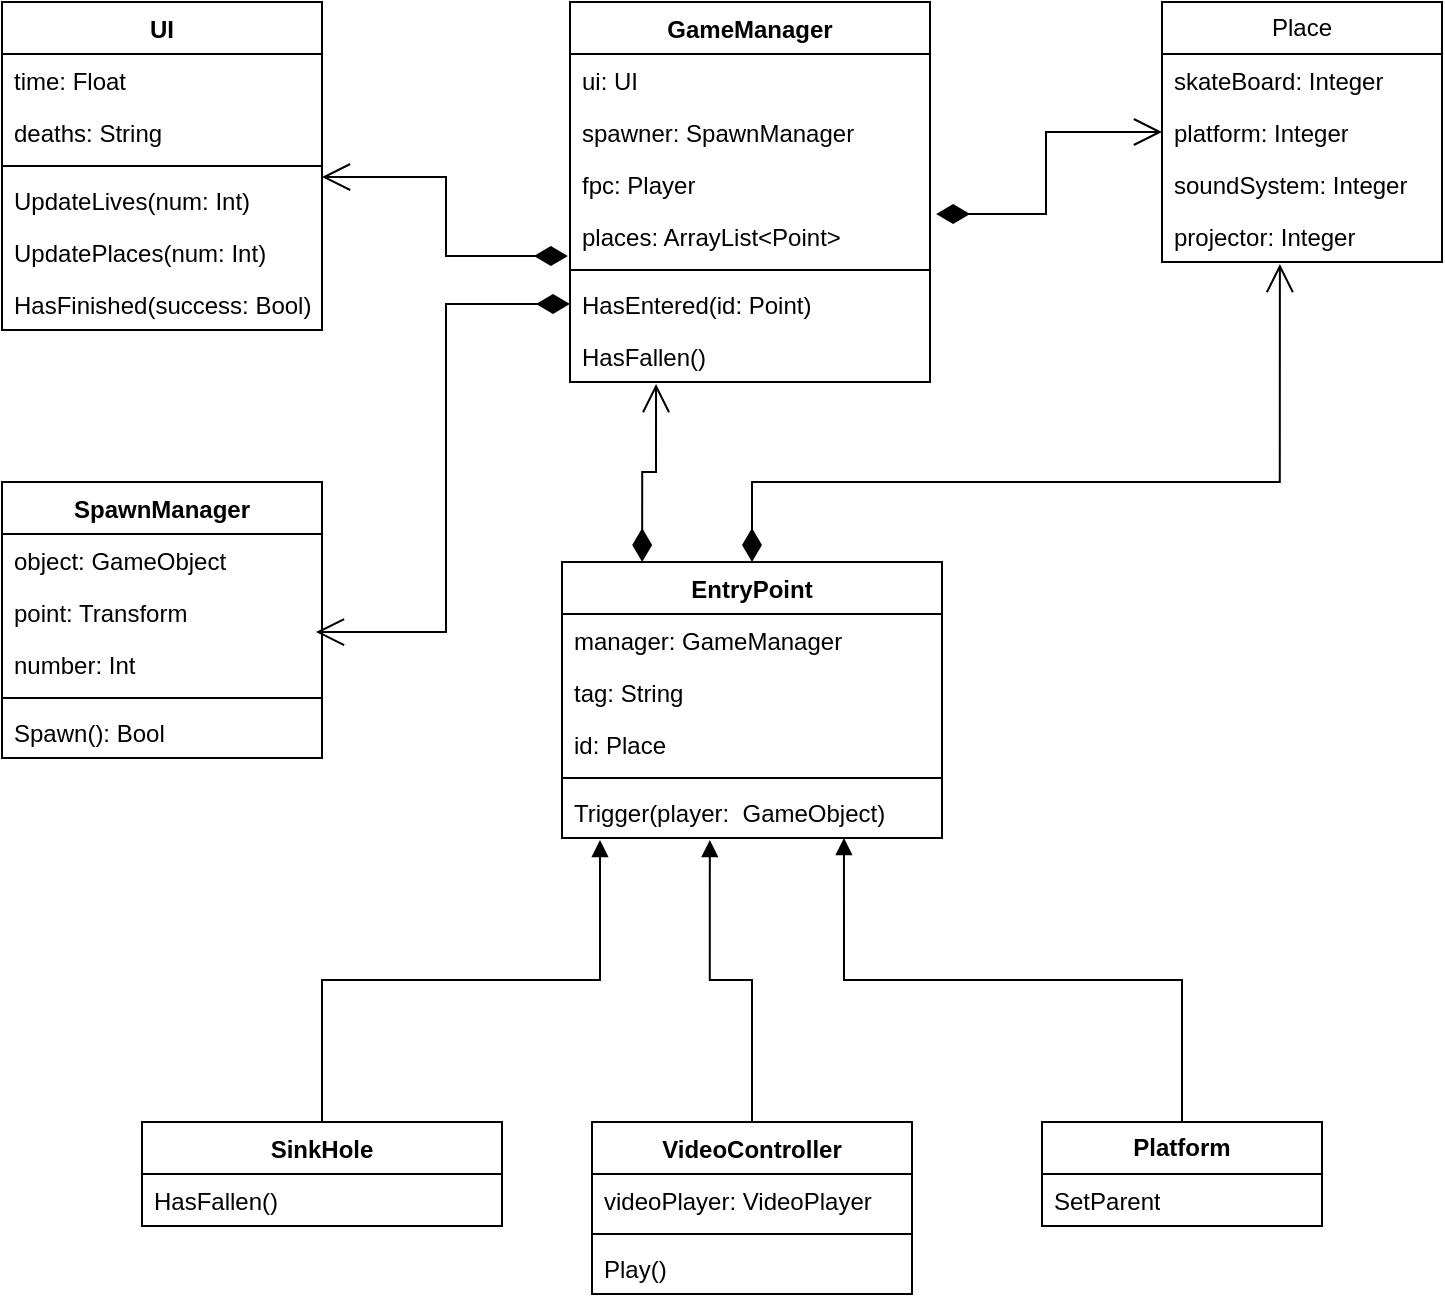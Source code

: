 <mxfile version="21.3.2" type="device">
  <diagram id="C5RBs43oDa-KdzZeNtuy" name="Page-1">
    <mxGraphModel dx="1364" dy="771" grid="1" gridSize="10" guides="1" tooltips="1" connect="1" arrows="1" fold="1" page="1" pageScale="1" pageWidth="827" pageHeight="1169" math="0" shadow="0">
      <root>
        <mxCell id="WIyWlLk6GJQsqaUBKTNV-0" />
        <mxCell id="WIyWlLk6GJQsqaUBKTNV-1" parent="WIyWlLk6GJQsqaUBKTNV-0" />
        <mxCell id="JB0OHLF_PQX5_Ms-vBhY-0" value="GameManager" style="swimlane;fontStyle=1;align=center;verticalAlign=top;childLayout=stackLayout;horizontal=1;startSize=26;horizontalStack=0;resizeParent=1;resizeParentMax=0;resizeLast=0;collapsible=1;marginBottom=0;whiteSpace=wrap;html=1;" parent="WIyWlLk6GJQsqaUBKTNV-1" vertex="1">
          <mxGeometry x="324" y="160" width="180" height="190" as="geometry" />
        </mxCell>
        <mxCell id="FYpoJVexXMHuzXFk1xqA-6" value="ui: UI" style="text;strokeColor=none;fillColor=none;align=left;verticalAlign=top;spacingLeft=4;spacingRight=4;overflow=hidden;rotatable=0;points=[[0,0.5],[1,0.5]];portConstraint=eastwest;whiteSpace=wrap;html=1;" parent="JB0OHLF_PQX5_Ms-vBhY-0" vertex="1">
          <mxGeometry y="26" width="180" height="26" as="geometry" />
        </mxCell>
        <mxCell id="FYpoJVexXMHuzXFk1xqA-15" value="spawner: SpawnManager" style="text;strokeColor=none;fillColor=none;align=left;verticalAlign=top;spacingLeft=4;spacingRight=4;overflow=hidden;rotatable=0;points=[[0,0.5],[1,0.5]];portConstraint=eastwest;whiteSpace=wrap;html=1;" parent="JB0OHLF_PQX5_Ms-vBhY-0" vertex="1">
          <mxGeometry y="52" width="180" height="26" as="geometry" />
        </mxCell>
        <mxCell id="gPx-W2Bu9haPz5_YJHSo-23" value="fpc: Player" style="text;strokeColor=none;fillColor=none;align=left;verticalAlign=top;spacingLeft=4;spacingRight=4;overflow=hidden;rotatable=0;points=[[0,0.5],[1,0.5]];portConstraint=eastwest;whiteSpace=wrap;html=1;" vertex="1" parent="JB0OHLF_PQX5_Ms-vBhY-0">
          <mxGeometry y="78" width="180" height="26" as="geometry" />
        </mxCell>
        <mxCell id="JB0OHLF_PQX5_Ms-vBhY-3" value="places: ArrayList&amp;lt;Point&amp;gt;" style="text;strokeColor=none;fillColor=none;align=left;verticalAlign=top;spacingLeft=4;spacingRight=4;overflow=hidden;rotatable=0;points=[[0,0.5],[1,0.5]];portConstraint=eastwest;whiteSpace=wrap;html=1;" parent="JB0OHLF_PQX5_Ms-vBhY-0" vertex="1">
          <mxGeometry y="104" width="180" height="26" as="geometry" />
        </mxCell>
        <mxCell id="JB0OHLF_PQX5_Ms-vBhY-2" value="" style="line;strokeWidth=1;fillColor=none;align=left;verticalAlign=middle;spacingTop=-1;spacingLeft=3;spacingRight=3;rotatable=0;labelPosition=right;points=[];portConstraint=eastwest;strokeColor=inherit;" parent="JB0OHLF_PQX5_Ms-vBhY-0" vertex="1">
          <mxGeometry y="130" width="180" height="8" as="geometry" />
        </mxCell>
        <mxCell id="JB0OHLF_PQX5_Ms-vBhY-5" value="HasEntered(id: Point)" style="text;strokeColor=none;fillColor=none;align=left;verticalAlign=top;spacingLeft=4;spacingRight=4;overflow=hidden;rotatable=0;points=[[0,0.5],[1,0.5]];portConstraint=eastwest;whiteSpace=wrap;html=1;" parent="JB0OHLF_PQX5_Ms-vBhY-0" vertex="1">
          <mxGeometry y="138" width="180" height="26" as="geometry" />
        </mxCell>
        <mxCell id="JB0OHLF_PQX5_Ms-vBhY-18" value="HasFallen()" style="text;strokeColor=none;fillColor=none;align=left;verticalAlign=top;spacingLeft=4;spacingRight=4;overflow=hidden;rotatable=0;points=[[0,0.5],[1,0.5]];portConstraint=eastwest;whiteSpace=wrap;html=1;" parent="JB0OHLF_PQX5_Ms-vBhY-0" vertex="1">
          <mxGeometry y="164" width="180" height="26" as="geometry" />
        </mxCell>
        <mxCell id="JB0OHLF_PQX5_Ms-vBhY-6" value="SinkHole" style="swimlane;fontStyle=1;align=center;verticalAlign=top;childLayout=stackLayout;horizontal=1;startSize=26;horizontalStack=0;resizeParent=1;resizeParentMax=0;resizeLast=0;collapsible=1;marginBottom=0;whiteSpace=wrap;html=1;" parent="WIyWlLk6GJQsqaUBKTNV-1" vertex="1">
          <mxGeometry x="110" y="720" width="180" height="52" as="geometry" />
        </mxCell>
        <mxCell id="JB0OHLF_PQX5_Ms-vBhY-7" value="HasFallen()" style="text;strokeColor=none;fillColor=none;align=left;verticalAlign=top;spacingLeft=4;spacingRight=4;overflow=hidden;rotatable=0;points=[[0,0.5],[1,0.5]];portConstraint=eastwest;whiteSpace=wrap;html=1;" parent="JB0OHLF_PQX5_Ms-vBhY-6" vertex="1">
          <mxGeometry y="26" width="180" height="26" as="geometry" />
        </mxCell>
        <mxCell id="JB0OHLF_PQX5_Ms-vBhY-12" value="EntryPoint" style="swimlane;fontStyle=1;align=center;verticalAlign=top;childLayout=stackLayout;horizontal=1;startSize=26;horizontalStack=0;resizeParent=1;resizeParentMax=0;resizeLast=0;collapsible=1;marginBottom=0;whiteSpace=wrap;html=1;" parent="WIyWlLk6GJQsqaUBKTNV-1" vertex="1">
          <mxGeometry x="320" y="440" width="190" height="138" as="geometry" />
        </mxCell>
        <mxCell id="JB0OHLF_PQX5_Ms-vBhY-13" value="manager: GameManager" style="text;strokeColor=none;fillColor=none;align=left;verticalAlign=top;spacingLeft=4;spacingRight=4;overflow=hidden;rotatable=0;points=[[0,0.5],[1,0.5]];portConstraint=eastwest;whiteSpace=wrap;html=1;" parent="JB0OHLF_PQX5_Ms-vBhY-12" vertex="1">
          <mxGeometry y="26" width="190" height="26" as="geometry" />
        </mxCell>
        <mxCell id="gPx-W2Bu9haPz5_YJHSo-0" value="tag: String" style="text;strokeColor=none;fillColor=none;align=left;verticalAlign=top;spacingLeft=4;spacingRight=4;overflow=hidden;rotatable=0;points=[[0,0.5],[1,0.5]];portConstraint=eastwest;whiteSpace=wrap;html=1;" vertex="1" parent="JB0OHLF_PQX5_Ms-vBhY-12">
          <mxGeometry y="52" width="190" height="26" as="geometry" />
        </mxCell>
        <mxCell id="JB0OHLF_PQX5_Ms-vBhY-19" value="id: Place" style="text;strokeColor=none;fillColor=none;align=left;verticalAlign=top;spacingLeft=4;spacingRight=4;overflow=hidden;rotatable=0;points=[[0,0.5],[1,0.5]];portConstraint=eastwest;whiteSpace=wrap;html=1;" parent="JB0OHLF_PQX5_Ms-vBhY-12" vertex="1">
          <mxGeometry y="78" width="190" height="26" as="geometry" />
        </mxCell>
        <mxCell id="JB0OHLF_PQX5_Ms-vBhY-14" value="" style="line;strokeWidth=1;fillColor=none;align=left;verticalAlign=middle;spacingTop=-1;spacingLeft=3;spacingRight=3;rotatable=0;labelPosition=right;points=[];portConstraint=eastwest;strokeColor=inherit;" parent="JB0OHLF_PQX5_Ms-vBhY-12" vertex="1">
          <mxGeometry y="104" width="190" height="8" as="geometry" />
        </mxCell>
        <mxCell id="JB0OHLF_PQX5_Ms-vBhY-15" value="Trigger(player:&amp;nbsp; GameObject)" style="text;strokeColor=none;fillColor=none;align=left;verticalAlign=top;spacingLeft=4;spacingRight=4;overflow=hidden;rotatable=0;points=[[0,0.5],[1,0.5]];portConstraint=eastwest;whiteSpace=wrap;html=1;" parent="JB0OHLF_PQX5_Ms-vBhY-12" vertex="1">
          <mxGeometry y="112" width="190" height="26" as="geometry" />
        </mxCell>
        <mxCell id="JB0OHLF_PQX5_Ms-vBhY-16" value="" style="endArrow=open;html=1;endSize=12;startArrow=diamondThin;startSize=14;startFill=1;edgeStyle=orthogonalEdgeStyle;align=left;verticalAlign=bottom;rounded=0;exitX=0.211;exitY=0;exitDx=0;exitDy=0;exitPerimeter=0;entryX=0.239;entryY=1.038;entryDx=0;entryDy=0;entryPerimeter=0;" parent="WIyWlLk6GJQsqaUBKTNV-1" source="JB0OHLF_PQX5_Ms-vBhY-12" target="JB0OHLF_PQX5_Ms-vBhY-18" edge="1">
          <mxGeometry x="-1" y="3" relative="1" as="geometry">
            <mxPoint x="330" y="370" as="sourcePoint" />
            <mxPoint x="430" y="360" as="targetPoint" />
          </mxGeometry>
        </mxCell>
        <mxCell id="JB0OHLF_PQX5_Ms-vBhY-22" value="Place" style="swimlane;fontStyle=0;childLayout=stackLayout;horizontal=1;startSize=26;fillColor=none;horizontalStack=0;resizeParent=1;resizeParentMax=0;resizeLast=0;collapsible=1;marginBottom=0;whiteSpace=wrap;html=1;" parent="WIyWlLk6GJQsqaUBKTNV-1" vertex="1">
          <mxGeometry x="620" y="160" width="140" height="130" as="geometry" />
        </mxCell>
        <mxCell id="JB0OHLF_PQX5_Ms-vBhY-23" value="skateBoard: Integer" style="text;strokeColor=none;fillColor=none;align=left;verticalAlign=top;spacingLeft=4;spacingRight=4;overflow=hidden;rotatable=0;points=[[0,0.5],[1,0.5]];portConstraint=eastwest;whiteSpace=wrap;html=1;" parent="JB0OHLF_PQX5_Ms-vBhY-22" vertex="1">
          <mxGeometry y="26" width="140" height="26" as="geometry" />
        </mxCell>
        <mxCell id="JB0OHLF_PQX5_Ms-vBhY-24" value="platform: Integer" style="text;strokeColor=none;fillColor=none;align=left;verticalAlign=top;spacingLeft=4;spacingRight=4;overflow=hidden;rotatable=0;points=[[0,0.5],[1,0.5]];portConstraint=eastwest;whiteSpace=wrap;html=1;" parent="JB0OHLF_PQX5_Ms-vBhY-22" vertex="1">
          <mxGeometry y="52" width="140" height="26" as="geometry" />
        </mxCell>
        <mxCell id="JB0OHLF_PQX5_Ms-vBhY-27" value="soundSystem: Integer" style="text;strokeColor=none;fillColor=none;align=left;verticalAlign=top;spacingLeft=4;spacingRight=4;overflow=hidden;rotatable=0;points=[[0,0.5],[1,0.5]];portConstraint=eastwest;whiteSpace=wrap;html=1;" parent="JB0OHLF_PQX5_Ms-vBhY-22" vertex="1">
          <mxGeometry y="78" width="140" height="26" as="geometry" />
        </mxCell>
        <mxCell id="JB0OHLF_PQX5_Ms-vBhY-31" value="projector: Integer" style="text;strokeColor=none;fillColor=none;align=left;verticalAlign=top;spacingLeft=4;spacingRight=4;overflow=hidden;rotatable=0;points=[[0,0.5],[1,0.5]];portConstraint=eastwest;whiteSpace=wrap;html=1;" parent="JB0OHLF_PQX5_Ms-vBhY-22" vertex="1">
          <mxGeometry y="104" width="140" height="26" as="geometry" />
        </mxCell>
        <mxCell id="JB0OHLF_PQX5_Ms-vBhY-32" value="" style="endArrow=open;html=1;endSize=12;startArrow=diamondThin;startSize=14;startFill=1;edgeStyle=orthogonalEdgeStyle;align=left;verticalAlign=bottom;rounded=0;exitX=0.5;exitY=0;exitDx=0;exitDy=0;entryX=0.421;entryY=1.038;entryDx=0;entryDy=0;entryPerimeter=0;" parent="WIyWlLk6GJQsqaUBKTNV-1" source="JB0OHLF_PQX5_Ms-vBhY-12" target="JB0OHLF_PQX5_Ms-vBhY-31" edge="1">
          <mxGeometry x="-1" y="3" relative="1" as="geometry">
            <mxPoint x="590" y="499" as="sourcePoint" />
            <mxPoint x="519" y="256" as="targetPoint" />
            <Array as="points">
              <mxPoint x="415" y="400" />
              <mxPoint x="679" y="400" />
            </Array>
          </mxGeometry>
        </mxCell>
        <mxCell id="FYpoJVexXMHuzXFk1xqA-0" value="UI" style="swimlane;fontStyle=1;align=center;verticalAlign=top;childLayout=stackLayout;horizontal=1;startSize=26;horizontalStack=0;resizeParent=1;resizeParentMax=0;resizeLast=0;collapsible=1;marginBottom=0;whiteSpace=wrap;html=1;" parent="WIyWlLk6GJQsqaUBKTNV-1" vertex="1">
          <mxGeometry x="40" y="160" width="160" height="164" as="geometry" />
        </mxCell>
        <mxCell id="FYpoJVexXMHuzXFk1xqA-1" value="time: Float&lt;br&gt;" style="text;strokeColor=none;fillColor=none;align=left;verticalAlign=top;spacingLeft=4;spacingRight=4;overflow=hidden;rotatable=0;points=[[0,0.5],[1,0.5]];portConstraint=eastwest;whiteSpace=wrap;html=1;" parent="FYpoJVexXMHuzXFk1xqA-0" vertex="1">
          <mxGeometry y="26" width="160" height="26" as="geometry" />
        </mxCell>
        <mxCell id="FYpoJVexXMHuzXFk1xqA-4" value="deaths: String" style="text;strokeColor=none;fillColor=none;align=left;verticalAlign=top;spacingLeft=4;spacingRight=4;overflow=hidden;rotatable=0;points=[[0,0.5],[1,0.5]];portConstraint=eastwest;whiteSpace=wrap;html=1;" parent="FYpoJVexXMHuzXFk1xqA-0" vertex="1">
          <mxGeometry y="52" width="160" height="26" as="geometry" />
        </mxCell>
        <mxCell id="FYpoJVexXMHuzXFk1xqA-2" value="" style="line;strokeWidth=1;fillColor=none;align=left;verticalAlign=middle;spacingTop=-1;spacingLeft=3;spacingRight=3;rotatable=0;labelPosition=right;points=[];portConstraint=eastwest;strokeColor=inherit;" parent="FYpoJVexXMHuzXFk1xqA-0" vertex="1">
          <mxGeometry y="78" width="160" height="8" as="geometry" />
        </mxCell>
        <mxCell id="FYpoJVexXMHuzXFk1xqA-3" value="UpdateLives(num: Int)" style="text;strokeColor=none;fillColor=none;align=left;verticalAlign=top;spacingLeft=4;spacingRight=4;overflow=hidden;rotatable=0;points=[[0,0.5],[1,0.5]];portConstraint=eastwest;whiteSpace=wrap;html=1;" parent="FYpoJVexXMHuzXFk1xqA-0" vertex="1">
          <mxGeometry y="86" width="160" height="26" as="geometry" />
        </mxCell>
        <mxCell id="FYpoJVexXMHuzXFk1xqA-16" value="UpdatePlaces(num: Int)" style="text;strokeColor=none;fillColor=none;align=left;verticalAlign=top;spacingLeft=4;spacingRight=4;overflow=hidden;rotatable=0;points=[[0,0.5],[1,0.5]];portConstraint=eastwest;whiteSpace=wrap;html=1;" parent="FYpoJVexXMHuzXFk1xqA-0" vertex="1">
          <mxGeometry y="112" width="160" height="26" as="geometry" />
        </mxCell>
        <mxCell id="FYpoJVexXMHuzXFk1xqA-5" value="HasFinished(success: Bool)" style="text;strokeColor=none;fillColor=none;align=left;verticalAlign=top;spacingLeft=4;spacingRight=4;overflow=hidden;rotatable=0;points=[[0,0.5],[1,0.5]];portConstraint=eastwest;whiteSpace=wrap;html=1;" parent="FYpoJVexXMHuzXFk1xqA-0" vertex="1">
          <mxGeometry y="138" width="160" height="26" as="geometry" />
        </mxCell>
        <mxCell id="FYpoJVexXMHuzXFk1xqA-8" value="SpawnManager" style="swimlane;fontStyle=1;align=center;verticalAlign=top;childLayout=stackLayout;horizontal=1;startSize=26;horizontalStack=0;resizeParent=1;resizeParentMax=0;resizeLast=0;collapsible=1;marginBottom=0;whiteSpace=wrap;html=1;" parent="WIyWlLk6GJQsqaUBKTNV-1" vertex="1">
          <mxGeometry x="40" y="400" width="160" height="138" as="geometry" />
        </mxCell>
        <mxCell id="FYpoJVexXMHuzXFk1xqA-9" value="object: GameObject" style="text;strokeColor=none;fillColor=none;align=left;verticalAlign=top;spacingLeft=4;spacingRight=4;overflow=hidden;rotatable=0;points=[[0,0.5],[1,0.5]];portConstraint=eastwest;whiteSpace=wrap;html=1;" parent="FYpoJVexXMHuzXFk1xqA-8" vertex="1">
          <mxGeometry y="26" width="160" height="26" as="geometry" />
        </mxCell>
        <mxCell id="FYpoJVexXMHuzXFk1xqA-12" value="point: Transform&lt;br&gt;" style="text;strokeColor=none;fillColor=none;align=left;verticalAlign=top;spacingLeft=4;spacingRight=4;overflow=hidden;rotatable=0;points=[[0,0.5],[1,0.5]];portConstraint=eastwest;whiteSpace=wrap;html=1;" parent="FYpoJVexXMHuzXFk1xqA-8" vertex="1">
          <mxGeometry y="52" width="160" height="26" as="geometry" />
        </mxCell>
        <mxCell id="FYpoJVexXMHuzXFk1xqA-13" value="number: Int&lt;span style=&quot;white-space: pre;&quot;&gt;	&lt;/span&gt;" style="text;strokeColor=none;fillColor=none;align=left;verticalAlign=top;spacingLeft=4;spacingRight=4;overflow=hidden;rotatable=0;points=[[0,0.5],[1,0.5]];portConstraint=eastwest;whiteSpace=wrap;html=1;" parent="FYpoJVexXMHuzXFk1xqA-8" vertex="1">
          <mxGeometry y="78" width="160" height="26" as="geometry" />
        </mxCell>
        <mxCell id="FYpoJVexXMHuzXFk1xqA-10" value="" style="line;strokeWidth=1;fillColor=none;align=left;verticalAlign=middle;spacingTop=-1;spacingLeft=3;spacingRight=3;rotatable=0;labelPosition=right;points=[];portConstraint=eastwest;strokeColor=inherit;" parent="FYpoJVexXMHuzXFk1xqA-8" vertex="1">
          <mxGeometry y="104" width="160" height="8" as="geometry" />
        </mxCell>
        <mxCell id="FYpoJVexXMHuzXFk1xqA-11" value="Spawn(): Bool" style="text;strokeColor=none;fillColor=none;align=left;verticalAlign=top;spacingLeft=4;spacingRight=4;overflow=hidden;rotatable=0;points=[[0,0.5],[1,0.5]];portConstraint=eastwest;whiteSpace=wrap;html=1;" parent="FYpoJVexXMHuzXFk1xqA-8" vertex="1">
          <mxGeometry y="112" width="160" height="26" as="geometry" />
        </mxCell>
        <mxCell id="gPx-W2Bu9haPz5_YJHSo-1" value="VideoController" style="swimlane;fontStyle=1;align=center;verticalAlign=top;childLayout=stackLayout;horizontal=1;startSize=26;horizontalStack=0;resizeParent=1;resizeParentMax=0;resizeLast=0;collapsible=1;marginBottom=0;whiteSpace=wrap;html=1;" vertex="1" parent="WIyWlLk6GJQsqaUBKTNV-1">
          <mxGeometry x="335" y="720" width="160" height="86" as="geometry" />
        </mxCell>
        <mxCell id="gPx-W2Bu9haPz5_YJHSo-2" value="videoPlayer: VideoPlayer" style="text;strokeColor=none;fillColor=none;align=left;verticalAlign=top;spacingLeft=4;spacingRight=4;overflow=hidden;rotatable=0;points=[[0,0.5],[1,0.5]];portConstraint=eastwest;whiteSpace=wrap;html=1;" vertex="1" parent="gPx-W2Bu9haPz5_YJHSo-1">
          <mxGeometry y="26" width="160" height="26" as="geometry" />
        </mxCell>
        <mxCell id="gPx-W2Bu9haPz5_YJHSo-3" value="" style="line;strokeWidth=1;fillColor=none;align=left;verticalAlign=middle;spacingTop=-1;spacingLeft=3;spacingRight=3;rotatable=0;labelPosition=right;points=[];portConstraint=eastwest;strokeColor=inherit;" vertex="1" parent="gPx-W2Bu9haPz5_YJHSo-1">
          <mxGeometry y="52" width="160" height="8" as="geometry" />
        </mxCell>
        <mxCell id="gPx-W2Bu9haPz5_YJHSo-4" value="Play()" style="text;strokeColor=none;fillColor=none;align=left;verticalAlign=top;spacingLeft=4;spacingRight=4;overflow=hidden;rotatable=0;points=[[0,0.5],[1,0.5]];portConstraint=eastwest;whiteSpace=wrap;html=1;" vertex="1" parent="gPx-W2Bu9haPz5_YJHSo-1">
          <mxGeometry y="60" width="160" height="26" as="geometry" />
        </mxCell>
        <mxCell id="gPx-W2Bu9haPz5_YJHSo-12" value="&lt;b&gt;Platform&lt;/b&gt;" style="swimlane;fontStyle=0;childLayout=stackLayout;horizontal=1;startSize=26;fillColor=none;horizontalStack=0;resizeParent=1;resizeParentMax=0;resizeLast=0;collapsible=1;marginBottom=0;whiteSpace=wrap;html=1;" vertex="1" parent="WIyWlLk6GJQsqaUBKTNV-1">
          <mxGeometry x="560" y="720" width="140" height="52" as="geometry" />
        </mxCell>
        <mxCell id="gPx-W2Bu9haPz5_YJHSo-15" value="SetParent" style="text;strokeColor=none;fillColor=none;align=left;verticalAlign=top;spacingLeft=4;spacingRight=4;overflow=hidden;rotatable=0;points=[[0,0.5],[1,0.5]];portConstraint=eastwest;whiteSpace=wrap;html=1;" vertex="1" parent="gPx-W2Bu9haPz5_YJHSo-12">
          <mxGeometry y="26" width="140" height="26" as="geometry" />
        </mxCell>
        <mxCell id="gPx-W2Bu9haPz5_YJHSo-16" value="" style="endArrow=block;endFill=1;html=1;edgeStyle=orthogonalEdgeStyle;align=left;verticalAlign=top;rounded=0;exitX=0.5;exitY=0;exitDx=0;exitDy=0;entryX=0.742;entryY=1;entryDx=0;entryDy=0;entryPerimeter=0;" edge="1" parent="WIyWlLk6GJQsqaUBKTNV-1" source="gPx-W2Bu9haPz5_YJHSo-12" target="JB0OHLF_PQX5_Ms-vBhY-15">
          <mxGeometry x="-1" y="-30" relative="1" as="geometry">
            <mxPoint x="520" y="740" as="sourcePoint" />
            <mxPoint x="670" y="630" as="targetPoint" />
            <mxPoint as="offset" />
          </mxGeometry>
        </mxCell>
        <mxCell id="gPx-W2Bu9haPz5_YJHSo-18" value="&lt;br&gt;" style="endArrow=block;endFill=1;html=1;edgeStyle=orthogonalEdgeStyle;align=left;verticalAlign=top;rounded=0;exitX=0.5;exitY=0;exitDx=0;exitDy=0;entryX=0.1;entryY=1.038;entryDx=0;entryDy=0;entryPerimeter=0;" edge="1" parent="WIyWlLk6GJQsqaUBKTNV-1" source="JB0OHLF_PQX5_Ms-vBhY-6" target="JB0OHLF_PQX5_Ms-vBhY-15">
          <mxGeometry x="-0.875" y="-10" relative="1" as="geometry">
            <mxPoint x="460" y="620" as="sourcePoint" />
            <mxPoint x="589" y="590" as="targetPoint" />
            <mxPoint as="offset" />
          </mxGeometry>
        </mxCell>
        <mxCell id="gPx-W2Bu9haPz5_YJHSo-20" value="" style="endArrow=open;html=1;endSize=12;startArrow=diamondThin;startSize=14;startFill=1;edgeStyle=orthogonalEdgeStyle;align=left;verticalAlign=bottom;rounded=0;exitX=-0.006;exitY=0.885;exitDx=0;exitDy=0;exitPerimeter=0;entryX=1;entryY=0.058;entryDx=0;entryDy=0;entryPerimeter=0;" edge="1" parent="WIyWlLk6GJQsqaUBKTNV-1" source="JB0OHLF_PQX5_Ms-vBhY-3" target="FYpoJVexXMHuzXFk1xqA-3">
          <mxGeometry x="-1" y="3" relative="1" as="geometry">
            <mxPoint x="230" y="260" as="sourcePoint" />
            <mxPoint x="343" y="233" as="targetPoint" />
          </mxGeometry>
        </mxCell>
        <mxCell id="gPx-W2Bu9haPz5_YJHSo-21" value="" style="endArrow=open;html=1;endSize=12;startArrow=diamondThin;startSize=14;startFill=1;edgeStyle=orthogonalEdgeStyle;align=left;verticalAlign=bottom;rounded=0;exitX=0;exitY=0.5;exitDx=0;exitDy=0;entryX=0.981;entryY=-0.115;entryDx=0;entryDy=0;entryPerimeter=0;" edge="1" parent="WIyWlLk6GJQsqaUBKTNV-1" source="JB0OHLF_PQX5_Ms-vBhY-5" target="FYpoJVexXMHuzXFk1xqA-13">
          <mxGeometry x="-1" y="3" relative="1" as="geometry">
            <mxPoint x="240" y="380" as="sourcePoint" />
            <mxPoint x="121" y="367" as="targetPoint" />
          </mxGeometry>
        </mxCell>
        <mxCell id="gPx-W2Bu9haPz5_YJHSo-22" value="" style="endArrow=block;endFill=1;html=1;edgeStyle=orthogonalEdgeStyle;align=left;verticalAlign=top;rounded=0;exitX=0.5;exitY=0;exitDx=0;exitDy=0;entryX=0.389;entryY=1.038;entryDx=0;entryDy=0;entryPerimeter=0;" edge="1" parent="WIyWlLk6GJQsqaUBKTNV-1" source="gPx-W2Bu9haPz5_YJHSo-1" target="JB0OHLF_PQX5_Ms-vBhY-15">
          <mxGeometry x="-1" y="-30" relative="1" as="geometry">
            <mxPoint x="390" y="640" as="sourcePoint" />
            <mxPoint x="420" y="610" as="targetPoint" />
            <mxPoint as="offset" />
          </mxGeometry>
        </mxCell>
        <mxCell id="gPx-W2Bu9haPz5_YJHSo-24" value="" style="endArrow=open;html=1;endSize=12;startArrow=diamondThin;startSize=14;startFill=1;edgeStyle=orthogonalEdgeStyle;align=left;verticalAlign=bottom;rounded=0;exitX=1.017;exitY=0.077;exitDx=0;exitDy=0;exitPerimeter=0;entryX=0;entryY=0.5;entryDx=0;entryDy=0;" edge="1" parent="WIyWlLk6GJQsqaUBKTNV-1" source="JB0OHLF_PQX5_Ms-vBhY-3" target="JB0OHLF_PQX5_Ms-vBhY-24">
          <mxGeometry x="-1" y="3" relative="1" as="geometry">
            <mxPoint x="540" y="250" as="sourcePoint" />
            <mxPoint x="421" y="221" as="targetPoint" />
          </mxGeometry>
        </mxCell>
      </root>
    </mxGraphModel>
  </diagram>
</mxfile>

